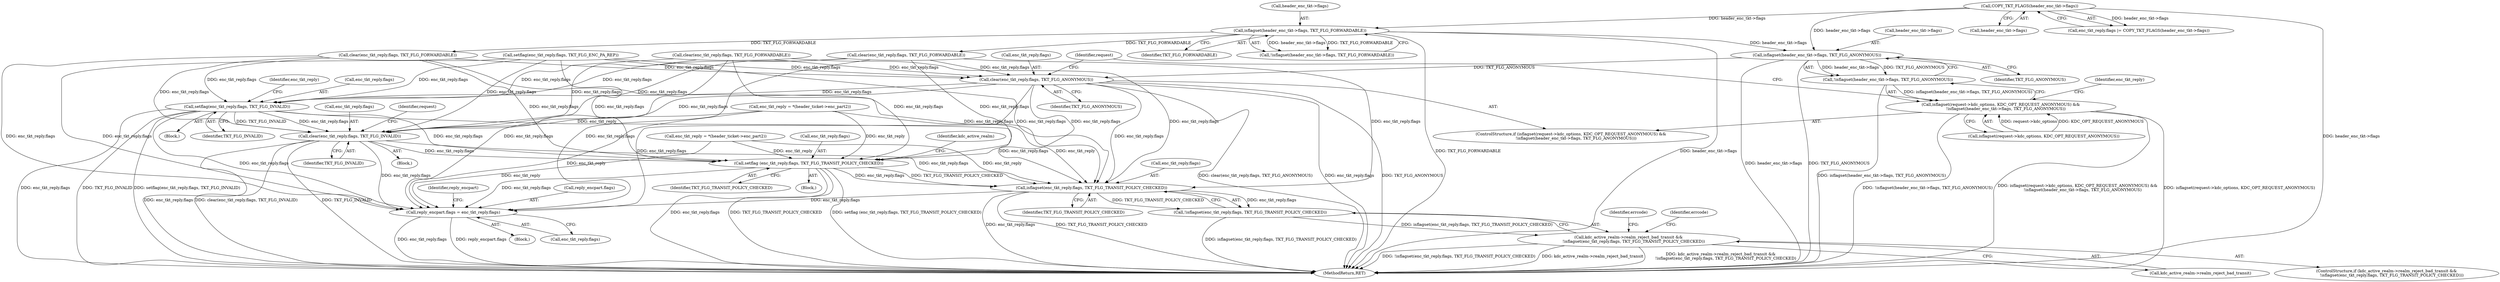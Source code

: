digraph "0_krb5_ffb35baac6981f9e8914f8f3bffd37f284b85970_0@pointer" {
"1001162" [label="(Call,isflagset(header_enc_tkt->flags, TKT_FLG_ANONYMOUS))"];
"1001027" [label="(Call,COPY_TKT_FLAGS(header_enc_tkt->flags))"];
"1001101" [label="(Call,isflagset(header_enc_tkt->flags, TKT_FLG_FORWARDABLE))"];
"1001161" [label="(Call,!isflagset(header_enc_tkt->flags, TKT_FLG_ANONYMOUS))"];
"1001155" [label="(Call,isflagset(request->kdc_options, KDC_OPT_REQUEST_ANONYMOUS) &&\n        !isflagset(header_enc_tkt->flags, TKT_FLG_ANONYMOUS))"];
"1001167" [label="(Call,clear(enc_tkt_reply.flags, TKT_FLG_ANONYMOUS))"];
"1001179" [label="(Call,setflag(enc_tkt_reply.flags, TKT_FLG_INVALID))"];
"1001229" [label="(Call,clear(enc_tkt_reply.flags, TKT_FLG_INVALID))"];
"1001704" [label="(Call,setflag (enc_tkt_reply.flags, TKT_FLG_TRANSIT_POLICY_CHECKED))"];
"1001733" [label="(Call,isflagset(enc_tkt_reply.flags, TKT_FLG_TRANSIT_POLICY_CHECKED))"];
"1001732" [label="(Call,!isflagset(enc_tkt_reply.flags, TKT_FLG_TRANSIT_POLICY_CHECKED))"];
"1001728" [label="(Call,kdc_active_realm->realm_reject_bad_transit &&\n        !isflagset(enc_tkt_reply.flags, TKT_FLG_TRANSIT_POLICY_CHECKED))"];
"1002052" [label="(Call,reply_encpart.flags = enc_tkt_reply.flags)"];
"1001105" [label="(Identifier,TKT_FLG_FORWARDABLE)"];
"1001100" [label="(Call,!isflagset(header_enc_tkt->flags, TKT_FLG_FORWARDABLE))"];
"1001156" [label="(Call,isflagset(request->kdc_options, KDC_OPT_REQUEST_ANONYMOUS))"];
"1002497" [label="(MethodReturn,RET)"];
"1001166" [label="(Identifier,TKT_FLG_ANONYMOUS)"];
"1001187" [label="(Identifier,enc_tkt_reply)"];
"1001122" [label="(Call,clear(enc_tkt_reply.flags, TKT_FLG_FORWARDABLE))"];
"1001752" [label="(Identifier,errcode)"];
"1001175" [label="(Identifier,request)"];
"1001705" [label="(Call,enc_tkt_reply.flags)"];
"1001155" [label="(Call,isflagset(request->kdc_options, KDC_OPT_REQUEST_ANONYMOUS) &&\n        !isflagset(header_enc_tkt->flags, TKT_FLG_ANONYMOUS))"];
"1001101" [label="(Call,isflagset(header_enc_tkt->flags, TKT_FLG_FORWARDABLE))"];
"1001179" [label="(Call,setflag(enc_tkt_reply.flags, TKT_FLG_INVALID))"];
"1001708" [label="(Identifier,TKT_FLG_TRANSIT_POLICY_CHECKED)"];
"1001027" [label="(Call,COPY_TKT_FLAGS(header_enc_tkt->flags))"];
"1001106" [label="(Call,clear(enc_tkt_reply.flags, TKT_FLG_FORWARDABLE))"];
"1001183" [label="(Identifier,TKT_FLG_INVALID)"];
"1001730" [label="(Identifier,kdc_active_realm)"];
"1001727" [label="(ControlStructure,if (kdc_active_realm->realm_reject_bad_transit &&\n        !isflagset(enc_tkt_reply.flags, TKT_FLG_TRANSIT_POLICY_CHECKED)))"];
"1001028" [label="(Call,header_enc_tkt->flags)"];
"1002061" [label="(Identifier,reply_encpart)"];
"1001207" [label="(Block,)"];
"1002052" [label="(Call,reply_encpart.flags = enc_tkt_reply.flags)"];
"1001230" [label="(Call,enc_tkt_reply.flags)"];
"1001734" [label="(Call,enc_tkt_reply.flags)"];
"1001703" [label="(Block,)"];
"1001180" [label="(Call,enc_tkt_reply.flags)"];
"1001233" [label="(Identifier,TKT_FLG_INVALID)"];
"1000171" [label="(Block,)"];
"1001154" [label="(ControlStructure,if (isflagset(request->kdc_options, KDC_OPT_REQUEST_ANONYMOUS) &&\n        !isflagset(header_enc_tkt->flags, TKT_FLG_ANONYMOUS)))"];
"1001171" [label="(Identifier,TKT_FLG_ANONYMOUS)"];
"1001237" [label="(Identifier,request)"];
"1001167" [label="(Call,clear(enc_tkt_reply.flags, TKT_FLG_ANONYMOUS))"];
"1001163" [label="(Call,header_enc_tkt->flags)"];
"1001161" [label="(Call,!isflagset(header_enc_tkt->flags, TKT_FLG_ANONYMOUS))"];
"1001733" [label="(Call,isflagset(enc_tkt_reply.flags, TKT_FLG_TRANSIT_POLICY_CHECKED))"];
"1001169" [label="(Identifier,enc_tkt_reply)"];
"1001168" [label="(Call,enc_tkt_reply.flags)"];
"1001704" [label="(Call,setflag (enc_tkt_reply.flags, TKT_FLG_TRANSIT_POLICY_CHECKED))"];
"1001253" [label="(Call,enc_tkt_reply = *(header_ticket->enc_part2))"];
"1001732" [label="(Call,!isflagset(enc_tkt_reply.flags, TKT_FLG_TRANSIT_POLICY_CHECKED))"];
"1001740" [label="(Identifier,errcode)"];
"1002053" [label="(Call,reply_encpart.flags)"];
"1001162" [label="(Call,isflagset(header_enc_tkt->flags, TKT_FLG_ANONYMOUS))"];
"1001737" [label="(Identifier,TKT_FLG_TRANSIT_POLICY_CHECKED)"];
"1001023" [label="(Call,enc_tkt_reply.flags |= COPY_TKT_FLAGS(header_enc_tkt->flags))"];
"1001229" [label="(Call,clear(enc_tkt_reply.flags, TKT_FLG_INVALID))"];
"1001218" [label="(Call,enc_tkt_reply = *(header_ticket->enc_part2))"];
"1001729" [label="(Call,kdc_active_realm->realm_reject_bad_transit)"];
"1001728" [label="(Call,kdc_active_realm->realm_reject_bad_transit &&\n        !isflagset(enc_tkt_reply.flags, TKT_FLG_TRANSIT_POLICY_CHECKED))"];
"1002056" [label="(Call,enc_tkt_reply.flags)"];
"1001049" [label="(Call,setflag(enc_tkt_reply.flags, TKT_FLG_ENC_PA_REP))"];
"1001093" [label="(Call,clear(enc_tkt_reply.flags, TKT_FLG_FORWARDABLE))"];
"1001178" [label="(Block,)"];
"1001102" [label="(Call,header_enc_tkt->flags)"];
"1001162" -> "1001161"  [label="AST: "];
"1001162" -> "1001166"  [label="CFG: "];
"1001163" -> "1001162"  [label="AST: "];
"1001166" -> "1001162"  [label="AST: "];
"1001161" -> "1001162"  [label="CFG: "];
"1001162" -> "1002497"  [label="DDG: header_enc_tkt->flags"];
"1001162" -> "1002497"  [label="DDG: TKT_FLG_ANONYMOUS"];
"1001162" -> "1001161"  [label="DDG: header_enc_tkt->flags"];
"1001162" -> "1001161"  [label="DDG: TKT_FLG_ANONYMOUS"];
"1001027" -> "1001162"  [label="DDG: header_enc_tkt->flags"];
"1001101" -> "1001162"  [label="DDG: header_enc_tkt->flags"];
"1001162" -> "1001167"  [label="DDG: TKT_FLG_ANONYMOUS"];
"1001027" -> "1001023"  [label="AST: "];
"1001027" -> "1001028"  [label="CFG: "];
"1001028" -> "1001027"  [label="AST: "];
"1001023" -> "1001027"  [label="CFG: "];
"1001027" -> "1002497"  [label="DDG: header_enc_tkt->flags"];
"1001027" -> "1001023"  [label="DDG: header_enc_tkt->flags"];
"1001027" -> "1001101"  [label="DDG: header_enc_tkt->flags"];
"1001101" -> "1001100"  [label="AST: "];
"1001101" -> "1001105"  [label="CFG: "];
"1001102" -> "1001101"  [label="AST: "];
"1001105" -> "1001101"  [label="AST: "];
"1001100" -> "1001101"  [label="CFG: "];
"1001101" -> "1002497"  [label="DDG: TKT_FLG_FORWARDABLE"];
"1001101" -> "1002497"  [label="DDG: header_enc_tkt->flags"];
"1001101" -> "1001100"  [label="DDG: header_enc_tkt->flags"];
"1001101" -> "1001100"  [label="DDG: TKT_FLG_FORWARDABLE"];
"1001101" -> "1001106"  [label="DDG: TKT_FLG_FORWARDABLE"];
"1001101" -> "1001122"  [label="DDG: TKT_FLG_FORWARDABLE"];
"1001161" -> "1001155"  [label="AST: "];
"1001155" -> "1001161"  [label="CFG: "];
"1001161" -> "1002497"  [label="DDG: isflagset(header_enc_tkt->flags, TKT_FLG_ANONYMOUS)"];
"1001161" -> "1001155"  [label="DDG: isflagset(header_enc_tkt->flags, TKT_FLG_ANONYMOUS)"];
"1001155" -> "1001154"  [label="AST: "];
"1001155" -> "1001156"  [label="CFG: "];
"1001156" -> "1001155"  [label="AST: "];
"1001169" -> "1001155"  [label="CFG: "];
"1001175" -> "1001155"  [label="CFG: "];
"1001155" -> "1002497"  [label="DDG: isflagset(request->kdc_options, KDC_OPT_REQUEST_ANONYMOUS) &&\n        !isflagset(header_enc_tkt->flags, TKT_FLG_ANONYMOUS)"];
"1001155" -> "1002497"  [label="DDG: isflagset(request->kdc_options, KDC_OPT_REQUEST_ANONYMOUS)"];
"1001155" -> "1002497"  [label="DDG: !isflagset(header_enc_tkt->flags, TKT_FLG_ANONYMOUS)"];
"1001156" -> "1001155"  [label="DDG: request->kdc_options"];
"1001156" -> "1001155"  [label="DDG: KDC_OPT_REQUEST_ANONYMOUS"];
"1001167" -> "1001154"  [label="AST: "];
"1001167" -> "1001171"  [label="CFG: "];
"1001168" -> "1001167"  [label="AST: "];
"1001171" -> "1001167"  [label="AST: "];
"1001175" -> "1001167"  [label="CFG: "];
"1001167" -> "1002497"  [label="DDG: clear(enc_tkt_reply.flags, TKT_FLG_ANONYMOUS)"];
"1001167" -> "1002497"  [label="DDG: enc_tkt_reply.flags"];
"1001167" -> "1002497"  [label="DDG: TKT_FLG_ANONYMOUS"];
"1001122" -> "1001167"  [label="DDG: enc_tkt_reply.flags"];
"1001049" -> "1001167"  [label="DDG: enc_tkt_reply.flags"];
"1001106" -> "1001167"  [label="DDG: enc_tkt_reply.flags"];
"1001093" -> "1001167"  [label="DDG: enc_tkt_reply.flags"];
"1001167" -> "1001179"  [label="DDG: enc_tkt_reply.flags"];
"1001167" -> "1001229"  [label="DDG: enc_tkt_reply.flags"];
"1001167" -> "1001704"  [label="DDG: enc_tkt_reply.flags"];
"1001167" -> "1001733"  [label="DDG: enc_tkt_reply.flags"];
"1001167" -> "1002052"  [label="DDG: enc_tkt_reply.flags"];
"1001179" -> "1001178"  [label="AST: "];
"1001179" -> "1001183"  [label="CFG: "];
"1001180" -> "1001179"  [label="AST: "];
"1001183" -> "1001179"  [label="AST: "];
"1001187" -> "1001179"  [label="CFG: "];
"1001179" -> "1002497"  [label="DDG: setflag(enc_tkt_reply.flags, TKT_FLG_INVALID)"];
"1001179" -> "1002497"  [label="DDG: enc_tkt_reply.flags"];
"1001179" -> "1002497"  [label="DDG: TKT_FLG_INVALID"];
"1001122" -> "1001179"  [label="DDG: enc_tkt_reply.flags"];
"1001049" -> "1001179"  [label="DDG: enc_tkt_reply.flags"];
"1001106" -> "1001179"  [label="DDG: enc_tkt_reply.flags"];
"1001093" -> "1001179"  [label="DDG: enc_tkt_reply.flags"];
"1001179" -> "1001229"  [label="DDG: enc_tkt_reply.flags"];
"1001179" -> "1001229"  [label="DDG: TKT_FLG_INVALID"];
"1001179" -> "1001704"  [label="DDG: enc_tkt_reply.flags"];
"1001179" -> "1001733"  [label="DDG: enc_tkt_reply.flags"];
"1001179" -> "1002052"  [label="DDG: enc_tkt_reply.flags"];
"1001229" -> "1001207"  [label="AST: "];
"1001229" -> "1001233"  [label="CFG: "];
"1001230" -> "1001229"  [label="AST: "];
"1001233" -> "1001229"  [label="AST: "];
"1001237" -> "1001229"  [label="CFG: "];
"1001229" -> "1002497"  [label="DDG: clear(enc_tkt_reply.flags, TKT_FLG_INVALID)"];
"1001229" -> "1002497"  [label="DDG: TKT_FLG_INVALID"];
"1001229" -> "1002497"  [label="DDG: enc_tkt_reply.flags"];
"1001122" -> "1001229"  [label="DDG: enc_tkt_reply.flags"];
"1001049" -> "1001229"  [label="DDG: enc_tkt_reply.flags"];
"1001218" -> "1001229"  [label="DDG: enc_tkt_reply"];
"1001106" -> "1001229"  [label="DDG: enc_tkt_reply.flags"];
"1001093" -> "1001229"  [label="DDG: enc_tkt_reply.flags"];
"1001229" -> "1001704"  [label="DDG: enc_tkt_reply.flags"];
"1001229" -> "1001733"  [label="DDG: enc_tkt_reply.flags"];
"1001229" -> "1002052"  [label="DDG: enc_tkt_reply.flags"];
"1001704" -> "1001703"  [label="AST: "];
"1001704" -> "1001708"  [label="CFG: "];
"1001705" -> "1001704"  [label="AST: "];
"1001708" -> "1001704"  [label="AST: "];
"1001730" -> "1001704"  [label="CFG: "];
"1001704" -> "1002497"  [label="DDG: enc_tkt_reply.flags"];
"1001704" -> "1002497"  [label="DDG: TKT_FLG_TRANSIT_POLICY_CHECKED"];
"1001704" -> "1002497"  [label="DDG: setflag (enc_tkt_reply.flags, TKT_FLG_TRANSIT_POLICY_CHECKED)"];
"1001122" -> "1001704"  [label="DDG: enc_tkt_reply.flags"];
"1001253" -> "1001704"  [label="DDG: enc_tkt_reply"];
"1001218" -> "1001704"  [label="DDG: enc_tkt_reply"];
"1001049" -> "1001704"  [label="DDG: enc_tkt_reply.flags"];
"1001106" -> "1001704"  [label="DDG: enc_tkt_reply.flags"];
"1001093" -> "1001704"  [label="DDG: enc_tkt_reply.flags"];
"1001704" -> "1001733"  [label="DDG: enc_tkt_reply.flags"];
"1001704" -> "1001733"  [label="DDG: TKT_FLG_TRANSIT_POLICY_CHECKED"];
"1001704" -> "1002052"  [label="DDG: enc_tkt_reply.flags"];
"1001733" -> "1001732"  [label="AST: "];
"1001733" -> "1001737"  [label="CFG: "];
"1001734" -> "1001733"  [label="AST: "];
"1001737" -> "1001733"  [label="AST: "];
"1001732" -> "1001733"  [label="CFG: "];
"1001733" -> "1002497"  [label="DDG: enc_tkt_reply.flags"];
"1001733" -> "1002497"  [label="DDG: TKT_FLG_TRANSIT_POLICY_CHECKED"];
"1001733" -> "1001732"  [label="DDG: enc_tkt_reply.flags"];
"1001733" -> "1001732"  [label="DDG: TKT_FLG_TRANSIT_POLICY_CHECKED"];
"1001122" -> "1001733"  [label="DDG: enc_tkt_reply.flags"];
"1001253" -> "1001733"  [label="DDG: enc_tkt_reply"];
"1001218" -> "1001733"  [label="DDG: enc_tkt_reply"];
"1001049" -> "1001733"  [label="DDG: enc_tkt_reply.flags"];
"1001106" -> "1001733"  [label="DDG: enc_tkt_reply.flags"];
"1001093" -> "1001733"  [label="DDG: enc_tkt_reply.flags"];
"1001733" -> "1002052"  [label="DDG: enc_tkt_reply.flags"];
"1001732" -> "1001728"  [label="AST: "];
"1001728" -> "1001732"  [label="CFG: "];
"1001732" -> "1002497"  [label="DDG: isflagset(enc_tkt_reply.flags, TKT_FLG_TRANSIT_POLICY_CHECKED)"];
"1001732" -> "1001728"  [label="DDG: isflagset(enc_tkt_reply.flags, TKT_FLG_TRANSIT_POLICY_CHECKED)"];
"1001728" -> "1001727"  [label="AST: "];
"1001728" -> "1001729"  [label="CFG: "];
"1001729" -> "1001728"  [label="AST: "];
"1001740" -> "1001728"  [label="CFG: "];
"1001752" -> "1001728"  [label="CFG: "];
"1001728" -> "1002497"  [label="DDG: !isflagset(enc_tkt_reply.flags, TKT_FLG_TRANSIT_POLICY_CHECKED)"];
"1001728" -> "1002497"  [label="DDG: kdc_active_realm->realm_reject_bad_transit"];
"1001728" -> "1002497"  [label="DDG: kdc_active_realm->realm_reject_bad_transit &&\n        !isflagset(enc_tkt_reply.flags, TKT_FLG_TRANSIT_POLICY_CHECKED)"];
"1002052" -> "1000171"  [label="AST: "];
"1002052" -> "1002056"  [label="CFG: "];
"1002053" -> "1002052"  [label="AST: "];
"1002056" -> "1002052"  [label="AST: "];
"1002061" -> "1002052"  [label="CFG: "];
"1002052" -> "1002497"  [label="DDG: enc_tkt_reply.flags"];
"1002052" -> "1002497"  [label="DDG: reply_encpart.flags"];
"1001122" -> "1002052"  [label="DDG: enc_tkt_reply.flags"];
"1001253" -> "1002052"  [label="DDG: enc_tkt_reply"];
"1001218" -> "1002052"  [label="DDG: enc_tkt_reply"];
"1001049" -> "1002052"  [label="DDG: enc_tkt_reply.flags"];
"1001106" -> "1002052"  [label="DDG: enc_tkt_reply.flags"];
"1001093" -> "1002052"  [label="DDG: enc_tkt_reply.flags"];
}
